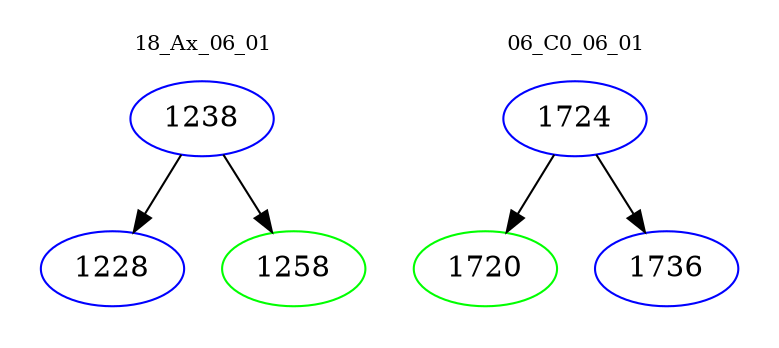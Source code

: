 digraph{
subgraph cluster_0 {
color = white
label = "18_Ax_06_01";
fontsize=10;
T0_1238 [label="1238", color="blue"]
T0_1238 -> T0_1228 [color="black"]
T0_1228 [label="1228", color="blue"]
T0_1238 -> T0_1258 [color="black"]
T0_1258 [label="1258", color="green"]
}
subgraph cluster_1 {
color = white
label = "06_C0_06_01";
fontsize=10;
T1_1724 [label="1724", color="blue"]
T1_1724 -> T1_1720 [color="black"]
T1_1720 [label="1720", color="green"]
T1_1724 -> T1_1736 [color="black"]
T1_1736 [label="1736", color="blue"]
}
}

